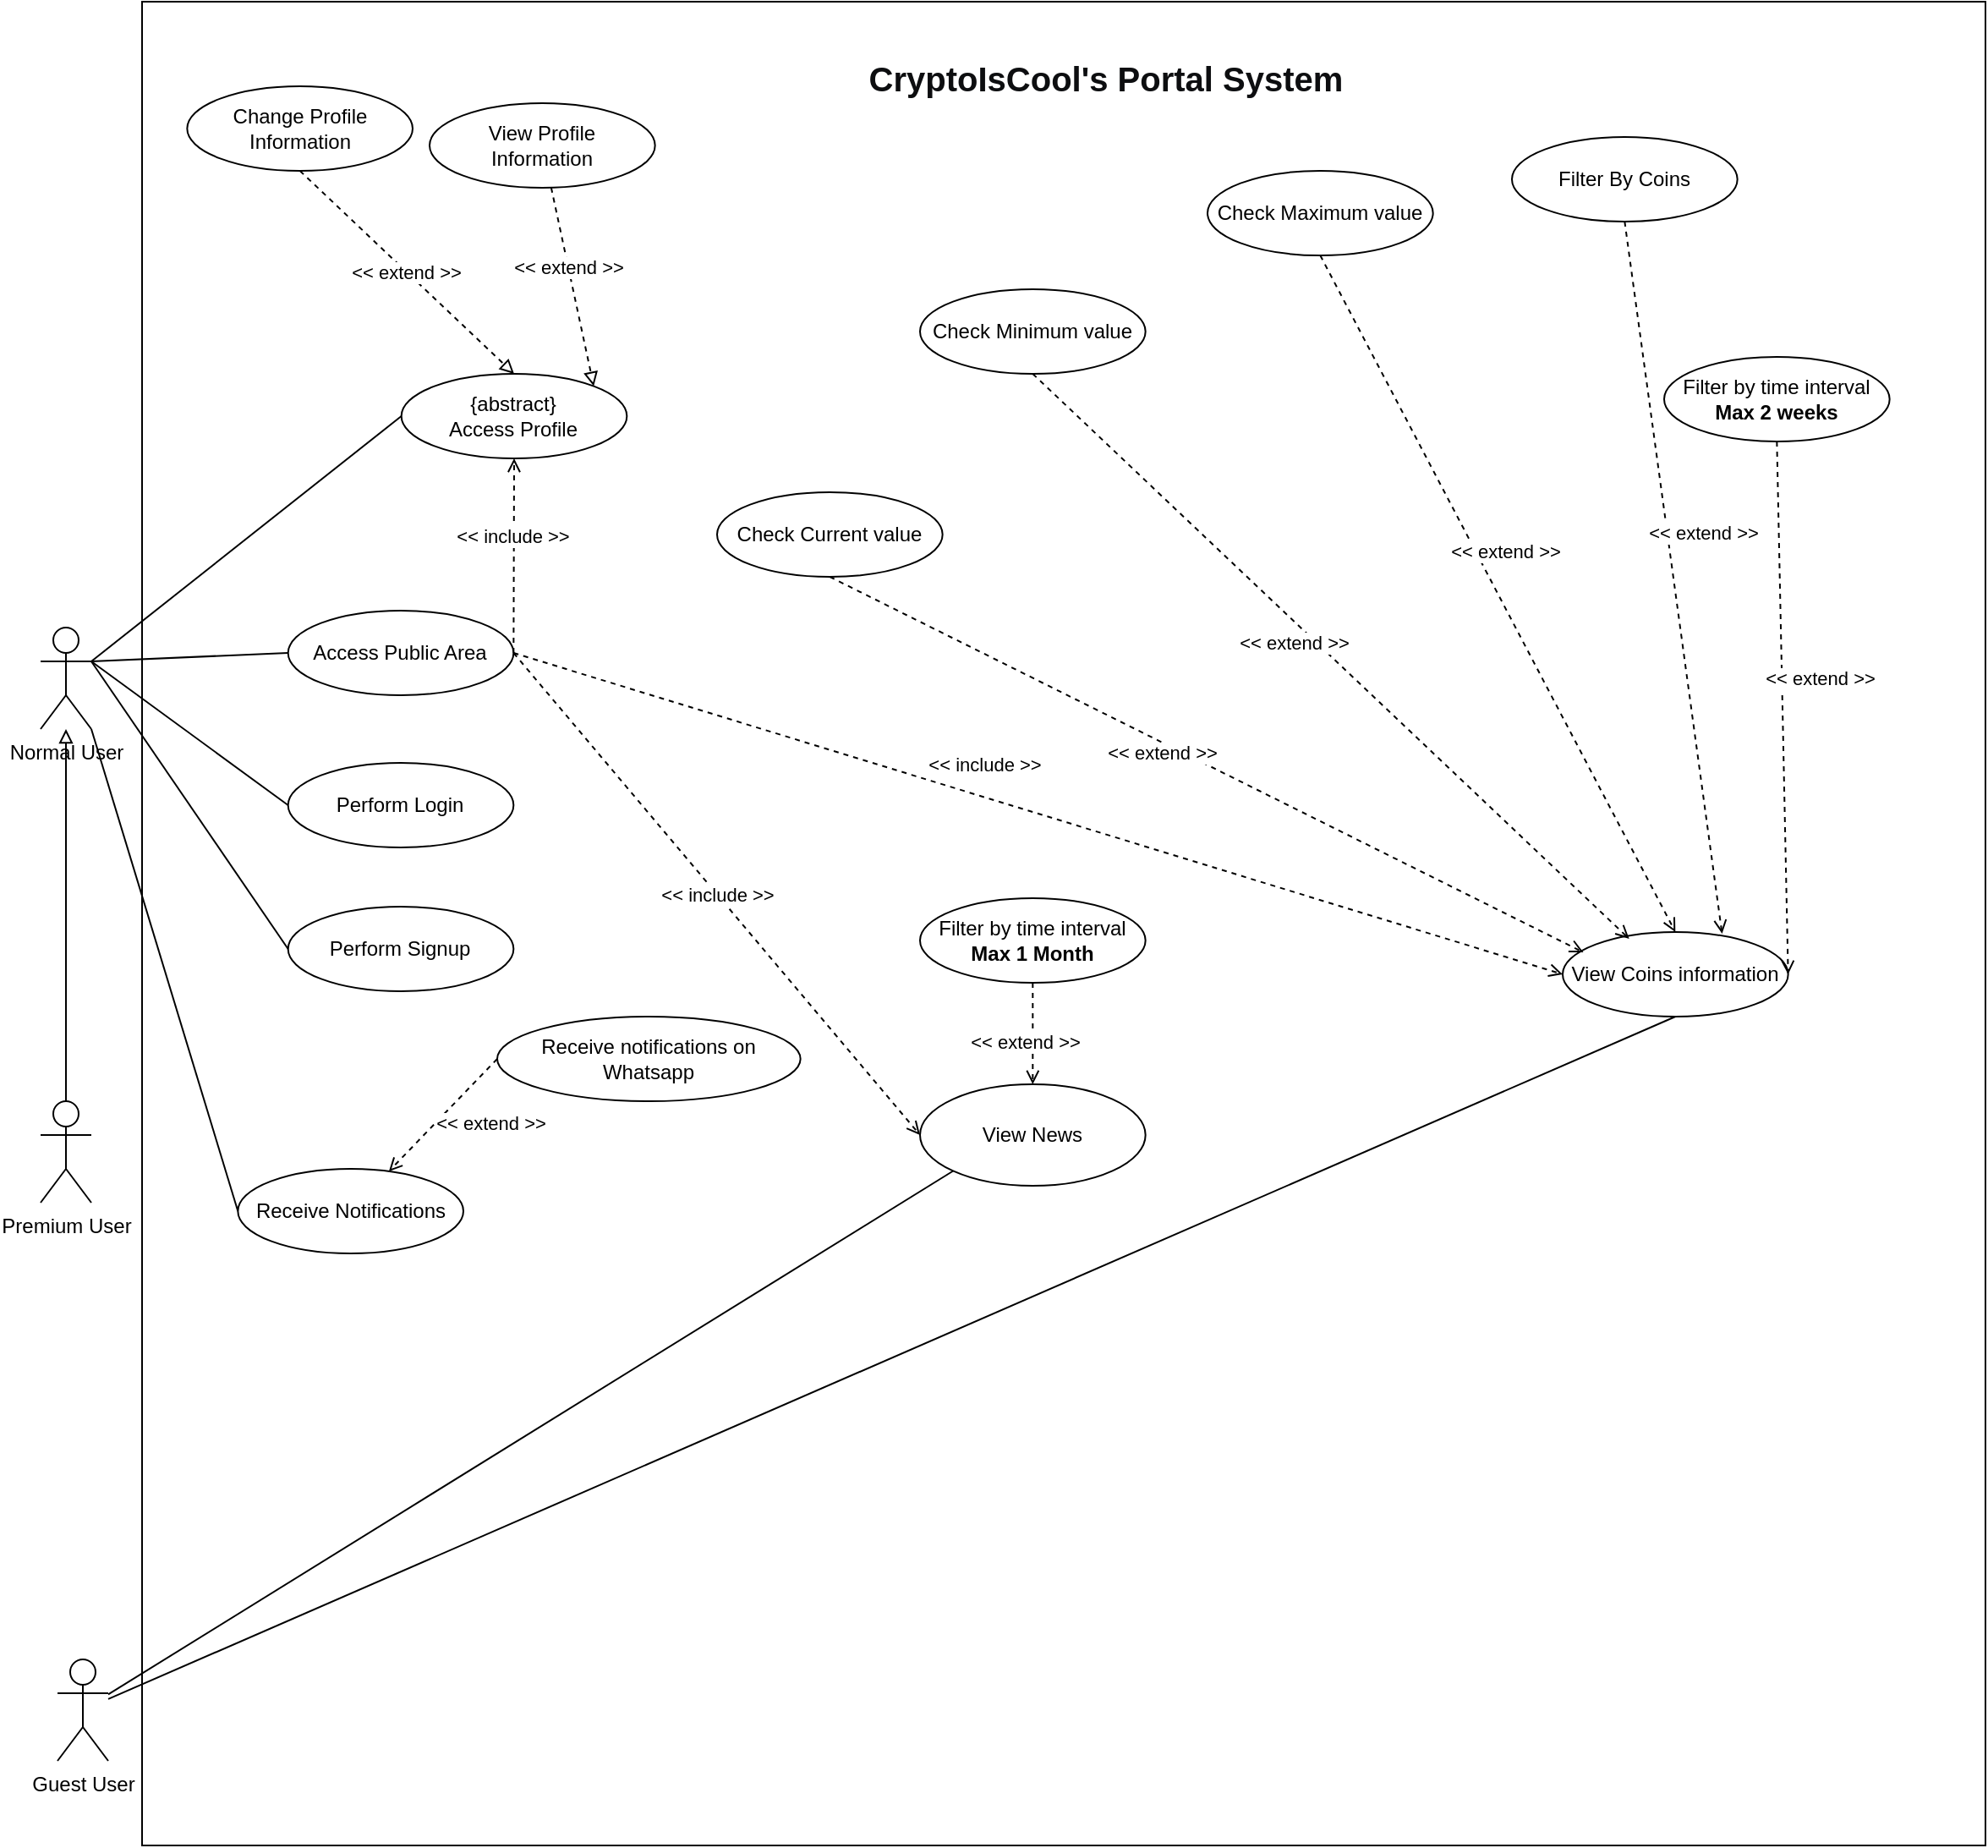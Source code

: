 <mxfile version="20.7.4" type="github">
  <diagram id="58f33SXFiDlBFoKd3XPx" name="Users">
    <mxGraphModel dx="1434" dy="788" grid="1" gridSize="10" guides="1" tooltips="1" connect="1" arrows="1" fold="1" page="1" pageScale="1" pageWidth="827" pageHeight="1169" math="0" shadow="0">
      <root>
        <mxCell id="0" />
        <mxCell id="1" parent="0" />
        <mxCell id="YYDo64wYPFUImArEmN9n-15" value="" style="whiteSpace=wrap;html=1;aspect=fixed;fillColor=none;" parent="1" vertex="1">
          <mxGeometry x="130" width="1090" height="1090" as="geometry" />
        </mxCell>
        <mxCell id="k-RthZha8JASxXYrEx0w-1" value="Normal User" style="shape=umlActor;verticalLabelPosition=bottom;verticalAlign=top;html=1;outlineConnect=0;" parent="1" vertex="1">
          <mxGeometry x="70" y="370" width="30" height="60" as="geometry" />
        </mxCell>
        <mxCell id="k-RthZha8JASxXYrEx0w-2" value="Access Public Area" style="ellipse;whiteSpace=wrap;html=1;" parent="1" vertex="1">
          <mxGeometry x="216.34" y="360" width="133.33" height="50" as="geometry" />
        </mxCell>
        <mxCell id="k-RthZha8JASxXYrEx0w-3" value="Perform Login" style="ellipse;whiteSpace=wrap;html=1;" parent="1" vertex="1">
          <mxGeometry x="216.34" y="450" width="133.33" height="50" as="geometry" />
        </mxCell>
        <mxCell id="k-RthZha8JASxXYrEx0w-4" value="Perform Signup" style="ellipse;whiteSpace=wrap;html=1;" parent="1" vertex="1">
          <mxGeometry x="216.34" y="535" width="133.33" height="50" as="geometry" />
        </mxCell>
        <mxCell id="k-RthZha8JASxXYrEx0w-5" value="{abstract}&lt;br&gt;Access Profile" style="ellipse;whiteSpace=wrap;html=1;" parent="1" vertex="1">
          <mxGeometry x="283.34" y="220" width="133.33" height="50" as="geometry" />
        </mxCell>
        <mxCell id="k-RthZha8JASxXYrEx0w-6" value="" style="endArrow=open;html=1;rounded=0;exitX=1;exitY=0.5;exitDx=0;exitDy=0;entryX=0.5;entryY=1;entryDx=0;entryDy=0;endFill=0;dashed=1;" parent="1" source="k-RthZha8JASxXYrEx0w-2" target="k-RthZha8JASxXYrEx0w-5" edge="1">
          <mxGeometry width="50" height="50" relative="1" as="geometry">
            <mxPoint x="336.34" y="420" as="sourcePoint" />
            <mxPoint x="386.34" y="370" as="targetPoint" />
          </mxGeometry>
        </mxCell>
        <mxCell id="k-RthZha8JASxXYrEx0w-40" value="&amp;lt;&amp;lt; include &amp;gt;&amp;gt;" style="edgeLabel;html=1;align=center;verticalAlign=middle;resizable=0;points=[];" parent="k-RthZha8JASxXYrEx0w-6" vertex="1" connectable="0">
          <mxGeometry x="0.2" y="1" relative="1" as="geometry">
            <mxPoint as="offset" />
          </mxGeometry>
        </mxCell>
        <mxCell id="k-RthZha8JASxXYrEx0w-8" value="View Coins information" style="ellipse;whiteSpace=wrap;html=1;" parent="1" vertex="1">
          <mxGeometry x="970.0" y="550" width="133.33" height="50" as="geometry" />
        </mxCell>
        <mxCell id="k-RthZha8JASxXYrEx0w-11" value="View News" style="ellipse;whiteSpace=wrap;html=1;" parent="1" vertex="1">
          <mxGeometry x="590" y="640" width="133.33" height="60" as="geometry" />
        </mxCell>
        <mxCell id="k-RthZha8JASxXYrEx0w-12" value="" style="endArrow=open;html=1;rounded=0;exitX=1;exitY=0.5;exitDx=0;exitDy=0;entryX=0;entryY=0.5;entryDx=0;entryDy=0;endFill=0;dashed=1;" parent="1" source="k-RthZha8JASxXYrEx0w-2" target="k-RthZha8JASxXYrEx0w-8" edge="1">
          <mxGeometry width="50" height="50" relative="1" as="geometry">
            <mxPoint x="416.34" y="430" as="sourcePoint" />
            <mxPoint x="466.34" y="380" as="targetPoint" />
          </mxGeometry>
        </mxCell>
        <mxCell id="k-RthZha8JASxXYrEx0w-13" value="&amp;lt;&amp;lt; include &amp;gt;&amp;gt;" style="edgeLabel;html=1;align=center;verticalAlign=middle;resizable=0;points=[];" parent="k-RthZha8JASxXYrEx0w-12" vertex="1" connectable="0">
          <mxGeometry x="-0.175" relative="1" as="geometry">
            <mxPoint x="22" y="-13" as="offset" />
          </mxGeometry>
        </mxCell>
        <mxCell id="k-RthZha8JASxXYrEx0w-14" value="&amp;lt;&amp;lt; include &amp;gt;&amp;gt;" style="endArrow=open;html=1;rounded=0;entryX=0;entryY=0.5;entryDx=0;entryDy=0;exitX=1;exitY=0.5;exitDx=0;exitDy=0;endFill=0;dashed=1;" parent="1" source="k-RthZha8JASxXYrEx0w-2" target="k-RthZha8JASxXYrEx0w-11" edge="1">
          <mxGeometry width="50" height="50" relative="1" as="geometry">
            <mxPoint x="336.34" y="440" as="sourcePoint" />
            <mxPoint x="386.34" y="390" as="targetPoint" />
          </mxGeometry>
        </mxCell>
        <mxCell id="k-RthZha8JASxXYrEx0w-15" value="" style="endArrow=none;html=1;rounded=0;exitX=1;exitY=0.333;exitDx=0;exitDy=0;exitPerimeter=0;entryX=0;entryY=0.5;entryDx=0;entryDy=0;" parent="1" source="k-RthZha8JASxXYrEx0w-1" target="k-RthZha8JASxXYrEx0w-3" edge="1">
          <mxGeometry width="50" height="50" relative="1" as="geometry">
            <mxPoint x="336.34" y="420" as="sourcePoint" />
            <mxPoint x="386.34" y="370" as="targetPoint" />
          </mxGeometry>
        </mxCell>
        <mxCell id="k-RthZha8JASxXYrEx0w-16" value="" style="endArrow=none;html=1;rounded=0;exitX=1;exitY=0.333;exitDx=0;exitDy=0;exitPerimeter=0;entryX=0;entryY=0.5;entryDx=0;entryDy=0;" parent="1" source="k-RthZha8JASxXYrEx0w-1" target="k-RthZha8JASxXYrEx0w-2" edge="1">
          <mxGeometry width="50" height="50" relative="1" as="geometry">
            <mxPoint x="336.34" y="420" as="sourcePoint" />
            <mxPoint x="386.34" y="370" as="targetPoint" />
          </mxGeometry>
        </mxCell>
        <mxCell id="k-RthZha8JASxXYrEx0w-17" value="" style="endArrow=none;html=1;rounded=0;exitX=1;exitY=0.333;exitDx=0;exitDy=0;exitPerimeter=0;entryX=0;entryY=0.5;entryDx=0;entryDy=0;" parent="1" source="k-RthZha8JASxXYrEx0w-1" target="k-RthZha8JASxXYrEx0w-4" edge="1">
          <mxGeometry width="50" height="50" relative="1" as="geometry">
            <mxPoint x="406.34" y="520" as="sourcePoint" />
            <mxPoint x="456.34" y="470" as="targetPoint" />
          </mxGeometry>
        </mxCell>
        <mxCell id="k-RthZha8JASxXYrEx0w-18" value="Change Profile Information" style="ellipse;whiteSpace=wrap;html=1;" parent="1" vertex="1">
          <mxGeometry x="156.67" y="50" width="133.33" height="50" as="geometry" />
        </mxCell>
        <mxCell id="k-RthZha8JASxXYrEx0w-19" value="&amp;lt;&amp;lt; extend &amp;gt;&amp;gt;" style="endArrow=block;html=1;rounded=0;exitX=0.5;exitY=1;exitDx=0;exitDy=0;entryX=0.5;entryY=0;entryDx=0;entryDy=0;endFill=0;jumpSize=10;strokeWidth=1;dashed=1;" parent="1" source="k-RthZha8JASxXYrEx0w-18" target="k-RthZha8JASxXYrEx0w-5" edge="1">
          <mxGeometry width="50" height="50" relative="1" as="geometry">
            <mxPoint x="554.88" y="250" as="sourcePoint" />
            <mxPoint x="393.34" y="160" as="targetPoint" />
          </mxGeometry>
        </mxCell>
        <mxCell id="k-RthZha8JASxXYrEx0w-21" value="Receive Notifications" style="ellipse;whiteSpace=wrap;html=1;" parent="1" vertex="1">
          <mxGeometry x="186.67" y="690" width="133.33" height="50" as="geometry" />
        </mxCell>
        <mxCell id="k-RthZha8JASxXYrEx0w-22" value="" style="endArrow=none;html=1;rounded=0;entryX=0;entryY=0.5;entryDx=0;entryDy=0;exitX=1;exitY=1;exitDx=0;exitDy=0;exitPerimeter=0;" parent="1" source="k-RthZha8JASxXYrEx0w-1" target="k-RthZha8JASxXYrEx0w-21" edge="1">
          <mxGeometry width="50" height="50" relative="1" as="geometry">
            <mxPoint x="86.34" y="470" as="sourcePoint" />
            <mxPoint x="216.34" y="650" as="targetPoint" />
          </mxGeometry>
        </mxCell>
        <mxCell id="k-RthZha8JASxXYrEx0w-28" value="Check Current value" style="ellipse;whiteSpace=wrap;html=1;" parent="1" vertex="1">
          <mxGeometry x="470.0" y="290" width="133.33" height="50" as="geometry" />
        </mxCell>
        <mxCell id="k-RthZha8JASxXYrEx0w-29" value="Check Minimum value" style="ellipse;whiteSpace=wrap;html=1;" parent="1" vertex="1">
          <mxGeometry x="590.0" y="170" width="133.33" height="50" as="geometry" />
        </mxCell>
        <mxCell id="k-RthZha8JASxXYrEx0w-32" value="Check Maximum value" style="ellipse;whiteSpace=wrap;html=1;" parent="1" vertex="1">
          <mxGeometry x="760" y="100" width="133.33" height="50" as="geometry" />
        </mxCell>
        <mxCell id="k-RthZha8JASxXYrEx0w-33" value="" style="endArrow=open;html=1;rounded=0;exitX=0.5;exitY=1;exitDx=0;exitDy=0;entryX=0.092;entryY=0.24;entryDx=0;entryDy=0;endFill=0;dashed=1;entryPerimeter=0;" parent="1" source="k-RthZha8JASxXYrEx0w-28" target="k-RthZha8JASxXYrEx0w-8" edge="1">
          <mxGeometry width="50" height="50" relative="1" as="geometry">
            <mxPoint x="553.34" y="310" as="sourcePoint" />
            <mxPoint x="708.55" y="260" as="targetPoint" />
          </mxGeometry>
        </mxCell>
        <mxCell id="k-RthZha8JASxXYrEx0w-34" value="&amp;lt;&amp;lt; extend &amp;gt;&amp;gt;" style="edgeLabel;html=1;align=center;verticalAlign=middle;resizable=0;points=[];" parent="k-RthZha8JASxXYrEx0w-33" vertex="1" connectable="0">
          <mxGeometry x="-0.175" relative="1" as="geometry">
            <mxPoint x="12" y="12" as="offset" />
          </mxGeometry>
        </mxCell>
        <mxCell id="k-RthZha8JASxXYrEx0w-35" value="" style="endArrow=open;html=1;rounded=0;exitX=0.5;exitY=1;exitDx=0;exitDy=0;entryX=0.295;entryY=0.08;entryDx=0;entryDy=0;entryPerimeter=0;endFill=0;dashed=1;" parent="1" source="k-RthZha8JASxXYrEx0w-29" target="k-RthZha8JASxXYrEx0w-8" edge="1">
          <mxGeometry width="50" height="50" relative="1" as="geometry">
            <mxPoint x="496.675" y="200" as="sourcePoint" />
            <mxPoint x="573.34" y="310" as="targetPoint" />
          </mxGeometry>
        </mxCell>
        <mxCell id="k-RthZha8JASxXYrEx0w-36" value="&amp;lt;&amp;lt; extend &amp;gt;&amp;gt;" style="edgeLabel;html=1;align=center;verticalAlign=middle;resizable=0;points=[];" parent="k-RthZha8JASxXYrEx0w-35" vertex="1" connectable="0">
          <mxGeometry x="-0.175" relative="1" as="geometry">
            <mxPoint x="9" y="21" as="offset" />
          </mxGeometry>
        </mxCell>
        <mxCell id="k-RthZha8JASxXYrEx0w-37" value="" style="endArrow=open;html=1;rounded=0;exitX=0.5;exitY=1;exitDx=0;exitDy=0;entryX=0.5;entryY=0;entryDx=0;entryDy=0;endFill=0;dashed=1;" parent="1" source="k-RthZha8JASxXYrEx0w-32" target="k-RthZha8JASxXYrEx0w-8" edge="1">
          <mxGeometry width="50" height="50" relative="1" as="geometry">
            <mxPoint x="694.005" y="200" as="sourcePoint" />
            <mxPoint x="597.278" y="322" as="targetPoint" />
          </mxGeometry>
        </mxCell>
        <mxCell id="k-RthZha8JASxXYrEx0w-38" value="&amp;lt;&amp;lt; extend &amp;gt;&amp;gt;" style="edgeLabel;html=1;align=center;verticalAlign=middle;resizable=0;points=[];" parent="k-RthZha8JASxXYrEx0w-37" vertex="1" connectable="0">
          <mxGeometry x="-0.175" relative="1" as="geometry">
            <mxPoint x="22" y="10" as="offset" />
          </mxGeometry>
        </mxCell>
        <mxCell id="L4zrD1NNriGtiFLLkm05-1" value="" style="endArrow=none;html=1;rounded=0;exitX=1;exitY=0.333;exitDx=0;exitDy=0;exitPerimeter=0;entryX=0;entryY=0.5;entryDx=0;entryDy=0;" parent="1" source="k-RthZha8JASxXYrEx0w-1" target="k-RthZha8JASxXYrEx0w-5" edge="1">
          <mxGeometry width="50" height="50" relative="1" as="geometry">
            <mxPoint x="130" y="370" as="sourcePoint" />
            <mxPoint x="180" y="320" as="targetPoint" />
          </mxGeometry>
        </mxCell>
        <mxCell id="YYDo64wYPFUImArEmN9n-14" style="edgeStyle=orthogonalEdgeStyle;rounded=0;orthogonalLoop=1;jettySize=auto;html=1;endArrow=block;endFill=0;" parent="1" source="YYDo64wYPFUImArEmN9n-2" target="k-RthZha8JASxXYrEx0w-1" edge="1">
          <mxGeometry relative="1" as="geometry" />
        </mxCell>
        <mxCell id="YYDo64wYPFUImArEmN9n-2" value="Premium User" style="shape=umlActor;verticalLabelPosition=bottom;verticalAlign=top;html=1;outlineConnect=0;" parent="1" vertex="1">
          <mxGeometry x="70" y="650" width="30" height="60" as="geometry" />
        </mxCell>
        <mxCell id="YYDo64wYPFUImArEmN9n-16" value="&lt;span id=&quot;docs-internal-guid-30094b55-7fff-c7a5-037e-d8dcce5be333&quot;&gt;&lt;span style=&quot;font-family: Arial; color: rgb(13, 14, 16); background-color: transparent; font-variant-numeric: normal; font-variant-east-asian: normal; vertical-align: baseline;&quot;&gt;&lt;b style=&quot;&quot;&gt;&lt;font style=&quot;font-size: 20px;&quot;&gt;CryptoIsCool&#39;s Portal System&lt;/font&gt;&lt;/b&gt;&lt;/span&gt;&lt;/span&gt;" style="text;html=1;strokeColor=none;fillColor=none;align=center;verticalAlign=middle;whiteSpace=wrap;rounded=0;" parent="1" vertex="1">
          <mxGeometry x="550" y="30" width="300" height="30" as="geometry" />
        </mxCell>
        <mxCell id="YYDo64wYPFUImArEmN9n-20" value="Filter By Coins" style="ellipse;whiteSpace=wrap;html=1;" parent="1" vertex="1">
          <mxGeometry x="940" y="80" width="133.33" height="50" as="geometry" />
        </mxCell>
        <mxCell id="YYDo64wYPFUImArEmN9n-25" value="Filter by time interval&lt;br&gt;&lt;b&gt;Max 2 weeks&lt;/b&gt;" style="ellipse;whiteSpace=wrap;html=1;" parent="1" vertex="1">
          <mxGeometry x="1030" y="210" width="133.33" height="50" as="geometry" />
        </mxCell>
        <mxCell id="YYDo64wYPFUImArEmN9n-30" value="" style="endArrow=open;html=1;rounded=0;exitX=0.5;exitY=1;exitDx=0;exitDy=0;endFill=0;dashed=1;entryX=0.707;entryY=0.02;entryDx=0;entryDy=0;entryPerimeter=0;" parent="1" source="YYDo64wYPFUImArEmN9n-20" target="k-RthZha8JASxXYrEx0w-8" edge="1">
          <mxGeometry width="50" height="50" relative="1" as="geometry">
            <mxPoint x="736.665" y="200" as="sourcePoint" />
            <mxPoint x="980" y="630" as="targetPoint" />
          </mxGeometry>
        </mxCell>
        <mxCell id="YYDo64wYPFUImArEmN9n-31" value="&amp;lt;&amp;lt; extend &amp;gt;&amp;gt;" style="edgeLabel;html=1;align=center;verticalAlign=middle;resizable=0;points=[];" parent="YYDo64wYPFUImArEmN9n-30" vertex="1" connectable="0">
          <mxGeometry x="-0.175" relative="1" as="geometry">
            <mxPoint x="22" y="10" as="offset" />
          </mxGeometry>
        </mxCell>
        <mxCell id="YYDo64wYPFUImArEmN9n-32" value="" style="endArrow=open;html=1;rounded=0;exitX=0.5;exitY=1;exitDx=0;exitDy=0;entryX=1;entryY=0.5;entryDx=0;entryDy=0;endFill=0;dashed=1;" parent="1" source="YYDo64wYPFUImArEmN9n-25" target="k-RthZha8JASxXYrEx0w-8" edge="1">
          <mxGeometry width="50" height="50" relative="1" as="geometry">
            <mxPoint x="690" y="395" as="sourcePoint" />
            <mxPoint x="610" y="405" as="targetPoint" />
          </mxGeometry>
        </mxCell>
        <mxCell id="YYDo64wYPFUImArEmN9n-33" value="&amp;lt;&amp;lt; extend &amp;gt;&amp;gt;" style="edgeLabel;html=1;align=center;verticalAlign=middle;resizable=0;points=[];" parent="YYDo64wYPFUImArEmN9n-32" vertex="1" connectable="0">
          <mxGeometry x="-0.175" relative="1" as="geometry">
            <mxPoint x="22" y="10" as="offset" />
          </mxGeometry>
        </mxCell>
        <mxCell id="0htoruDPeXQnnS4D7jM5-2" value="View Profile &lt;br&gt;Information" style="ellipse;whiteSpace=wrap;html=1;" parent="1" vertex="1">
          <mxGeometry x="300.0" y="60" width="133.33" height="50" as="geometry" />
        </mxCell>
        <mxCell id="0htoruDPeXQnnS4D7jM5-3" value="" style="endArrow=block;html=1;rounded=0;entryX=1;entryY=0;entryDx=0;entryDy=0;endFill=0;jumpSize=10;strokeWidth=1;dashed=1;" parent="1" source="0htoruDPeXQnnS4D7jM5-2" target="k-RthZha8JASxXYrEx0w-5" edge="1">
          <mxGeometry width="50" height="50" relative="1" as="geometry">
            <mxPoint x="233.335" y="110" as="sourcePoint" />
            <mxPoint x="360.005" y="230" as="targetPoint" />
          </mxGeometry>
        </mxCell>
        <mxCell id="vJBxRp1drTQNcWKLUhNb-1" value="&amp;lt;&amp;lt; extend &amp;gt;&amp;gt;" style="edgeLabel;html=1;align=center;verticalAlign=middle;resizable=0;points=[];" vertex="1" connectable="0" parent="0htoruDPeXQnnS4D7jM5-3">
          <mxGeometry x="-0.197" relative="1" as="geometry">
            <mxPoint as="offset" />
          </mxGeometry>
        </mxCell>
        <mxCell id="0htoruDPeXQnnS4D7jM5-5" value="" style="endArrow=open;html=1;rounded=0;endFill=0;dashed=1;exitX=0.5;exitY=1;exitDx=0;exitDy=0;entryX=0.5;entryY=0;entryDx=0;entryDy=0;" parent="1" source="0htoruDPeXQnnS4D7jM5-7" target="k-RthZha8JASxXYrEx0w-11" edge="1">
          <mxGeometry width="50" height="50" relative="1" as="geometry">
            <mxPoint x="692" y="686" as="sourcePoint" />
            <mxPoint x="660" y="630" as="targetPoint" />
          </mxGeometry>
        </mxCell>
        <mxCell id="0htoruDPeXQnnS4D7jM5-6" value="&amp;lt;&amp;lt; extend &amp;gt;&amp;gt;" style="edgeLabel;html=1;align=center;verticalAlign=middle;resizable=0;points=[];" parent="0htoruDPeXQnnS4D7jM5-5" vertex="1" connectable="0">
          <mxGeometry x="-0.175" relative="1" as="geometry">
            <mxPoint x="-5" y="10" as="offset" />
          </mxGeometry>
        </mxCell>
        <mxCell id="0htoruDPeXQnnS4D7jM5-7" value="Filter by time interval&lt;br&gt;&lt;b&gt;Max 1 Month&lt;/b&gt;" style="ellipse;whiteSpace=wrap;html=1;" parent="1" vertex="1">
          <mxGeometry x="590" y="530" width="133.33" height="50" as="geometry" />
        </mxCell>
        <mxCell id="0htoruDPeXQnnS4D7jM5-10" value="Receive notifications on Whatsapp" style="ellipse;whiteSpace=wrap;html=1;" parent="1" vertex="1">
          <mxGeometry x="340" y="600" width="179.33" height="50" as="geometry" />
        </mxCell>
        <mxCell id="0htoruDPeXQnnS4D7jM5-11" value="" style="endArrow=open;html=1;rounded=0;exitX=0;exitY=0.5;exitDx=0;exitDy=0;endFill=0;dashed=1;" parent="1" source="0htoruDPeXQnnS4D7jM5-10" target="k-RthZha8JASxXYrEx0w-21" edge="1">
          <mxGeometry width="50" height="50" relative="1" as="geometry">
            <mxPoint x="690" y="395" as="sourcePoint" />
            <mxPoint x="610" y="405" as="targetPoint" />
          </mxGeometry>
        </mxCell>
        <mxCell id="0htoruDPeXQnnS4D7jM5-12" value="&amp;lt;&amp;lt; extend &amp;gt;&amp;gt;" style="edgeLabel;html=1;align=center;verticalAlign=middle;resizable=0;points=[];" parent="0htoruDPeXQnnS4D7jM5-11" vertex="1" connectable="0">
          <mxGeometry x="-0.175" relative="1" as="geometry">
            <mxPoint x="22" y="10" as="offset" />
          </mxGeometry>
        </mxCell>
        <mxCell id="b7kc68LNR1rQMX--opDG-1" value="Guest User" style="shape=umlActor;verticalLabelPosition=bottom;verticalAlign=top;html=1;outlineConnect=0;" parent="1" vertex="1">
          <mxGeometry x="80" y="980" width="30" height="60" as="geometry" />
        </mxCell>
        <mxCell id="b7kc68LNR1rQMX--opDG-10" value="" style="endArrow=none;html=1;rounded=0;entryX=0;entryY=1;entryDx=0;entryDy=0;" parent="1" source="b7kc68LNR1rQMX--opDG-1" target="k-RthZha8JASxXYrEx0w-11" edge="1">
          <mxGeometry width="50" height="50" relative="1" as="geometry">
            <mxPoint x="670" y="780" as="sourcePoint" />
            <mxPoint x="720" y="730" as="targetPoint" />
          </mxGeometry>
        </mxCell>
        <mxCell id="b7kc68LNR1rQMX--opDG-12" value="" style="endArrow=none;html=1;rounded=0;entryX=0.5;entryY=1;entryDx=0;entryDy=0;" parent="1" source="b7kc68LNR1rQMX--opDG-1" target="k-RthZha8JASxXYrEx0w-8" edge="1">
          <mxGeometry width="50" height="50" relative="1" as="geometry">
            <mxPoint x="670" y="780" as="sourcePoint" />
            <mxPoint x="720" y="730" as="targetPoint" />
          </mxGeometry>
        </mxCell>
      </root>
    </mxGraphModel>
  </diagram>
</mxfile>
